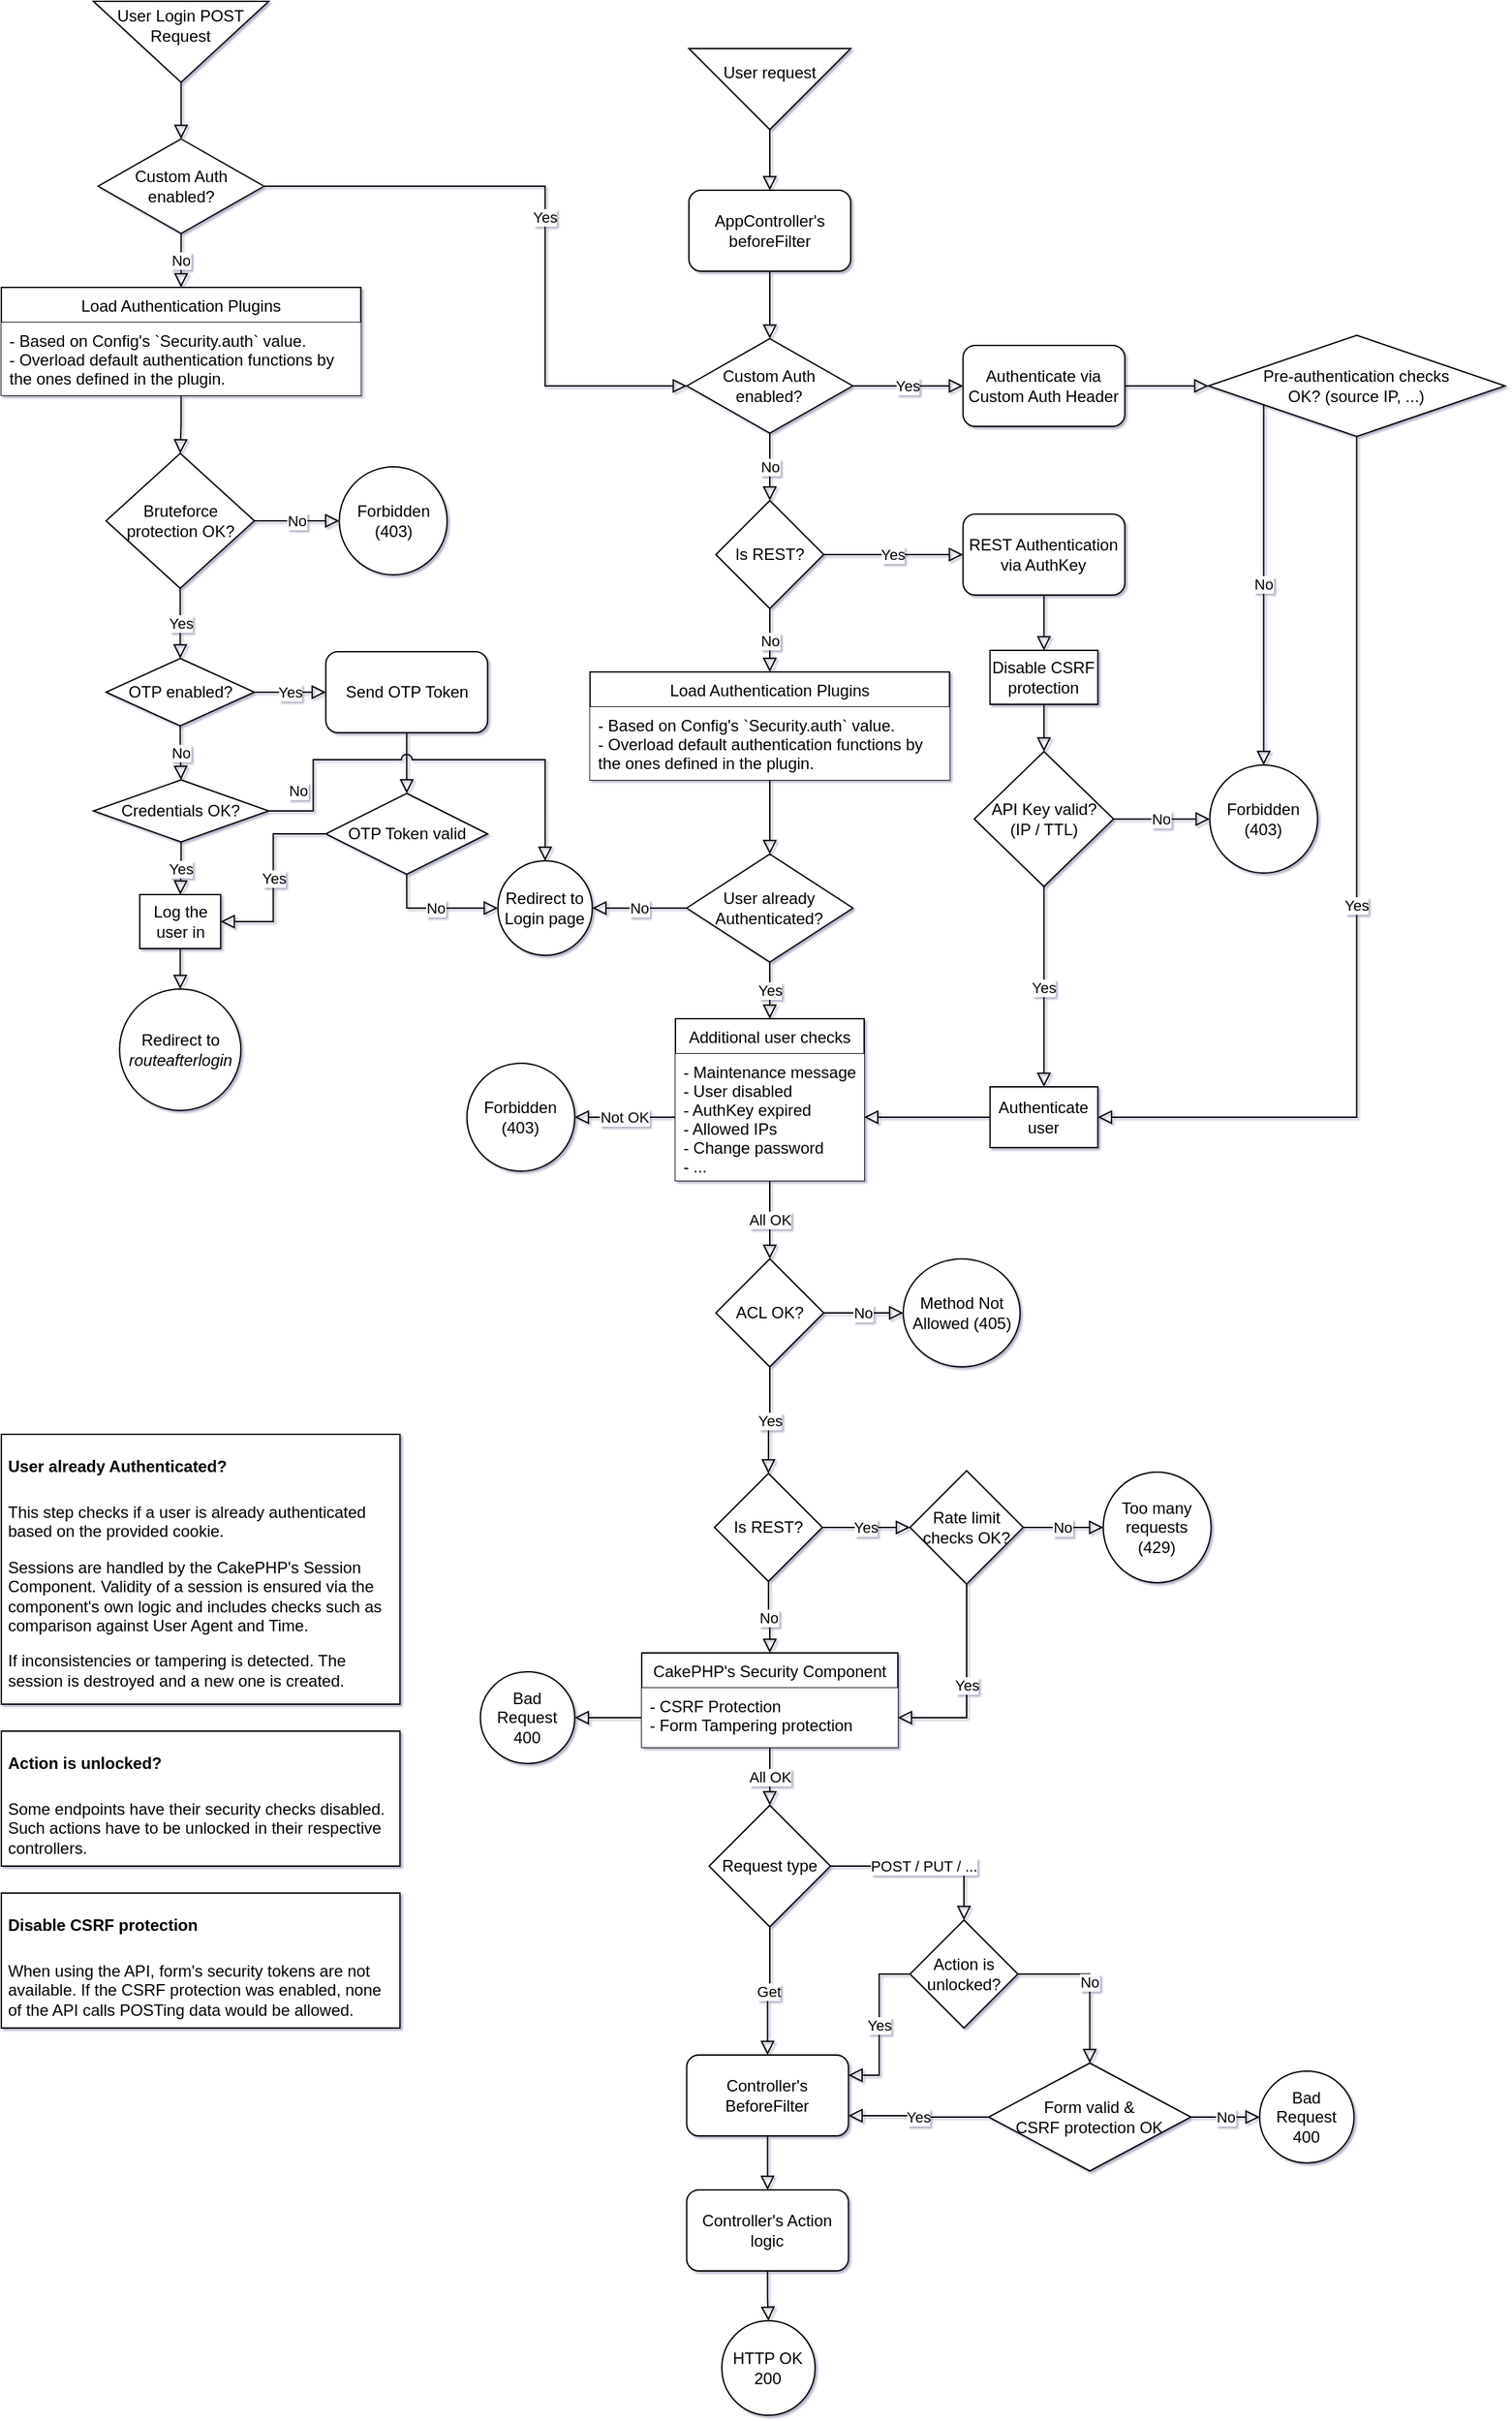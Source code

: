 <mxfile version="14.7.3" type="device"><diagram id="C5RBs43oDa-KdzZeNtuy" name="Page-1"><mxGraphModel dx="2755" dy="2078" grid="0" gridSize="10" guides="1" tooltips="1" connect="1" arrows="1" fold="1" page="0" pageScale="1" pageWidth="827" pageHeight="1169" math="0" shadow="1"><root><mxCell id="WIyWlLk6GJQsqaUBKTNV-0"/><mxCell id="WIyWlLk6GJQsqaUBKTNV-1" parent="WIyWlLk6GJQsqaUBKTNV-0"/><mxCell id="TFjPp0GjOGdTuKg0pBAI-93" value="Get" style="edgeStyle=orthogonalEdgeStyle;rounded=0;orthogonalLoop=1;jettySize=auto;html=1;entryX=0.5;entryY=0;entryDx=0;entryDy=0;endArrow=block;endFill=0;endSize=8;exitX=0.5;exitY=1;exitDx=0;exitDy=0;" parent="WIyWlLk6GJQsqaUBKTNV-1" source="TFjPp0GjOGdTuKg0pBAI-129" target="TFjPp0GjOGdTuKg0pBAI-11" edge="1"><mxGeometry relative="1" as="geometry"/></mxCell><mxCell id="TFjPp0GjOGdTuKg0pBAI-108" value="&lt;div&gt;POST / PUT / ...&lt;/div&gt;" style="edgeStyle=orthogonalEdgeStyle;rounded=0;orthogonalLoop=1;jettySize=auto;html=1;entryX=0.5;entryY=0;entryDx=0;entryDy=0;endArrow=block;endFill=0;endSize=8;exitX=1;exitY=0.5;exitDx=0;exitDy=0;" parent="WIyWlLk6GJQsqaUBKTNV-1" source="TFjPp0GjOGdTuKg0pBAI-129" target="TFjPp0GjOGdTuKg0pBAI-107" edge="1"><mxGeometry relative="1" as="geometry"/></mxCell><mxCell id="TFjPp0GjOGdTuKg0pBAI-136" style="edgeStyle=orthogonalEdgeStyle;rounded=0;orthogonalLoop=1;jettySize=auto;html=1;entryX=0.5;entryY=0;entryDx=0;entryDy=0;endArrow=block;endFill=0;endSize=8;" parent="WIyWlLk6GJQsqaUBKTNV-1" source="TFjPp0GjOGdTuKg0pBAI-11" target="TFjPp0GjOGdTuKg0pBAI-135" edge="1"><mxGeometry relative="1" as="geometry"/></mxCell><mxCell id="TFjPp0GjOGdTuKg0pBAI-11" value="Controller's BeforeFilter" style="rounded=1;whiteSpace=wrap;html=1;" parent="WIyWlLk6GJQsqaUBKTNV-1" vertex="1"><mxGeometry x="1358.32" y="1537" width="120" height="60" as="geometry"/></mxCell><mxCell id="TFjPp0GjOGdTuKg0pBAI-21" value="No" style="edgeStyle=orthogonalEdgeStyle;rounded=0;orthogonalLoop=1;jettySize=auto;html=1;exitX=1;exitY=0.5;exitDx=0;exitDy=0;entryX=0;entryY=0.5;entryDx=0;entryDy=0;endArrow=block;endFill=0;endSize=8;" parent="WIyWlLk6GJQsqaUBKTNV-1" source="TFjPp0GjOGdTuKg0pBAI-19" target="TFjPp0GjOGdTuKg0pBAI-131" edge="1"><mxGeometry relative="1" as="geometry"><mxPoint x="1813.32" y="1583" as="targetPoint"/></mxGeometry></mxCell><mxCell id="TFjPp0GjOGdTuKg0pBAI-94" value="Yes" style="edgeStyle=orthogonalEdgeStyle;rounded=0;orthogonalLoop=1;jettySize=auto;html=1;endArrow=block;endFill=0;endSize=8;entryX=1;entryY=0.75;entryDx=0;entryDy=0;" parent="WIyWlLk6GJQsqaUBKTNV-1" source="TFjPp0GjOGdTuKg0pBAI-19" target="TFjPp0GjOGdTuKg0pBAI-11" edge="1"><mxGeometry relative="1" as="geometry"><mxPoint x="1553.32" y="1597" as="targetPoint"/></mxGeometry></mxCell><mxCell id="TFjPp0GjOGdTuKg0pBAI-19" value="&lt;div&gt;Form valid &amp;amp; &lt;br&gt;&lt;/div&gt;&lt;div&gt;CSRF protection OK &lt;/div&gt;" style="rhombus;whiteSpace=wrap;html=1;" parent="WIyWlLk6GJQsqaUBKTNV-1" vertex="1"><mxGeometry x="1582.32" y="1543" width="150" height="80" as="geometry"/></mxCell><mxCell id="TFjPp0GjOGdTuKg0pBAI-29" style="edgeStyle=orthogonalEdgeStyle;rounded=0;orthogonalLoop=1;jettySize=auto;html=1;endArrow=block;endFill=0;endSize=8;" parent="WIyWlLk6GJQsqaUBKTNV-1" source="TFjPp0GjOGdTuKg0pBAI-27" target="TFjPp0GjOGdTuKg0pBAI-28" edge="1"><mxGeometry relative="1" as="geometry"/></mxCell><mxCell id="TFjPp0GjOGdTuKg0pBAI-27" value="&lt;div&gt;AppController's&lt;/div&gt;&lt;div&gt;beforeFilter&lt;br&gt;&lt;/div&gt;" style="rounded=1;whiteSpace=wrap;html=1;" parent="WIyWlLk6GJQsqaUBKTNV-1" vertex="1"><mxGeometry x="1359.99" y="155" width="120" height="60" as="geometry"/></mxCell><mxCell id="TFjPp0GjOGdTuKg0pBAI-31" value="Yes" style="edgeStyle=orthogonalEdgeStyle;rounded=0;orthogonalLoop=1;jettySize=auto;html=1;entryX=0;entryY=0.5;entryDx=0;entryDy=0;endArrow=block;endFill=0;endSize=8;" parent="WIyWlLk6GJQsqaUBKTNV-1" source="TFjPp0GjOGdTuKg0pBAI-28" target="TFjPp0GjOGdTuKg0pBAI-30" edge="1"><mxGeometry relative="1" as="geometry"/></mxCell><mxCell id="TFjPp0GjOGdTuKg0pBAI-37" value="No" style="edgeStyle=orthogonalEdgeStyle;rounded=0;orthogonalLoop=1;jettySize=auto;html=1;entryX=0.5;entryY=0;entryDx=0;entryDy=0;endArrow=block;endFill=0;endSize=8;" parent="WIyWlLk6GJQsqaUBKTNV-1" source="TFjPp0GjOGdTuKg0pBAI-28" target="TFjPp0GjOGdTuKg0pBAI-34" edge="1"><mxGeometry relative="1" as="geometry"/></mxCell><mxCell id="TFjPp0GjOGdTuKg0pBAI-28" value="Custom Auth enabled?" style="rhombus;whiteSpace=wrap;html=1;" parent="WIyWlLk6GJQsqaUBKTNV-1" vertex="1"><mxGeometry x="1358.49" y="265" width="123" height="70" as="geometry"/></mxCell><mxCell id="TFjPp0GjOGdTuKg0pBAI-96" style="edgeStyle=orthogonalEdgeStyle;rounded=0;orthogonalLoop=1;jettySize=auto;html=1;entryX=0;entryY=0.5;entryDx=0;entryDy=0;endArrow=block;endFill=0;endSize=8;" parent="WIyWlLk6GJQsqaUBKTNV-1" source="TFjPp0GjOGdTuKg0pBAI-30" target="TFjPp0GjOGdTuKg0pBAI-95" edge="1"><mxGeometry relative="1" as="geometry"/></mxCell><mxCell id="TFjPp0GjOGdTuKg0pBAI-30" value="Authenticate via Custom Auth Header" style="rounded=1;whiteSpace=wrap;html=1;" parent="WIyWlLk6GJQsqaUBKTNV-1" vertex="1"><mxGeometry x="1563.32" y="270" width="120" height="60" as="geometry"/></mxCell><mxCell id="TFjPp0GjOGdTuKg0pBAI-45" value="No" style="edgeStyle=orthogonalEdgeStyle;rounded=0;orthogonalLoop=1;jettySize=auto;html=1;exitX=1;exitY=0.5;exitDx=0;exitDy=0;entryX=0;entryY=0.5;entryDx=0;entryDy=0;endArrow=block;endFill=0;endSize=8;" parent="WIyWlLk6GJQsqaUBKTNV-1" source="TFjPp0GjOGdTuKg0pBAI-33" target="TFjPp0GjOGdTuKg0pBAI-115" edge="1"><mxGeometry relative="1" as="geometry"><mxPoint x="1733.32" y="621" as="targetPoint"/></mxGeometry></mxCell><mxCell id="TFjPp0GjOGdTuKg0pBAI-57" value="Yes" style="edgeStyle=orthogonalEdgeStyle;rounded=0;orthogonalLoop=1;jettySize=auto;html=1;exitX=0.5;exitY=1;exitDx=0;exitDy=0;entryX=0.5;entryY=0;entryDx=0;entryDy=0;endArrow=block;endFill=0;endSize=8;" parent="WIyWlLk6GJQsqaUBKTNV-1" source="TFjPp0GjOGdTuKg0pBAI-33" target="TFjPp0GjOGdTuKg0pBAI-56" edge="1"><mxGeometry relative="1" as="geometry"/></mxCell><mxCell id="TFjPp0GjOGdTuKg0pBAI-33" value="&lt;div&gt;API Key valid?&lt;/div&gt;&lt;div&gt;(IP / TTL)&lt;br&gt;&lt;/div&gt;" style="rhombus;whiteSpace=wrap;html=1;" parent="WIyWlLk6GJQsqaUBKTNV-1" vertex="1"><mxGeometry x="1571.66" y="571" width="103.33" height="100" as="geometry"/></mxCell><mxCell id="TFjPp0GjOGdTuKg0pBAI-36" value="Yes" style="edgeStyle=orthogonalEdgeStyle;rounded=0;orthogonalLoop=1;jettySize=auto;html=1;exitX=1;exitY=0.5;exitDx=0;exitDy=0;entryX=0;entryY=0.5;entryDx=0;entryDy=0;endArrow=block;endFill=0;endSize=8;" parent="WIyWlLk6GJQsqaUBKTNV-1" source="TFjPp0GjOGdTuKg0pBAI-34" target="TFjPp0GjOGdTuKg0pBAI-35" edge="1"><mxGeometry relative="1" as="geometry"/></mxCell><mxCell id="TFjPp0GjOGdTuKg0pBAI-47" value="No" style="edgeStyle=orthogonalEdgeStyle;rounded=0;orthogonalLoop=1;jettySize=auto;html=1;exitX=0.5;exitY=1;exitDx=0;exitDy=0;endArrow=block;endFill=0;endSize=8;" parent="WIyWlLk6GJQsqaUBKTNV-1" source="TFjPp0GjOGdTuKg0pBAI-34" target="TFjPp0GjOGdTuKg0pBAI-159" edge="1"><mxGeometry relative="1" as="geometry"><mxPoint x="1463.32" y="507" as="targetPoint"/></mxGeometry></mxCell><mxCell id="TFjPp0GjOGdTuKg0pBAI-34" value="&lt;div&gt;Is REST?&lt;/div&gt;" style="rhombus;whiteSpace=wrap;html=1;" parent="WIyWlLk6GJQsqaUBKTNV-1" vertex="1"><mxGeometry x="1379.99" y="385" width="80" height="80" as="geometry"/></mxCell><mxCell id="TFjPp0GjOGdTuKg0pBAI-40" style="edgeStyle=orthogonalEdgeStyle;rounded=0;orthogonalLoop=1;jettySize=auto;html=1;exitX=0.5;exitY=1;exitDx=0;exitDy=0;entryX=0.5;entryY=0;entryDx=0;entryDy=0;endArrow=block;endFill=0;endSize=8;" parent="WIyWlLk6GJQsqaUBKTNV-1" source="TFjPp0GjOGdTuKg0pBAI-35" target="TFjPp0GjOGdTuKg0pBAI-39" edge="1"><mxGeometry relative="1" as="geometry"/></mxCell><mxCell id="TFjPp0GjOGdTuKg0pBAI-35" value="&lt;div&gt;REST Authentication&lt;/div&gt;&lt;div&gt;via AuthKey&lt;br&gt;&lt;/div&gt;" style="rounded=1;whiteSpace=wrap;html=1;" parent="WIyWlLk6GJQsqaUBKTNV-1" vertex="1"><mxGeometry x="1563.32" y="395" width="120" height="60" as="geometry"/></mxCell><mxCell id="TFjPp0GjOGdTuKg0pBAI-43" style="edgeStyle=orthogonalEdgeStyle;rounded=0;orthogonalLoop=1;jettySize=auto;html=1;exitX=0.5;exitY=1;exitDx=0;exitDy=0;entryX=0.5;entryY=0;entryDx=0;entryDy=0;endArrow=block;endFill=0;endSize=8;" parent="WIyWlLk6GJQsqaUBKTNV-1" source="TFjPp0GjOGdTuKg0pBAI-39" target="TFjPp0GjOGdTuKg0pBAI-33" edge="1"><mxGeometry relative="1" as="geometry"/></mxCell><mxCell id="TFjPp0GjOGdTuKg0pBAI-39" value="Disable CSRF protection" style="rounded=0;whiteSpace=wrap;html=1;" parent="WIyWlLk6GJQsqaUBKTNV-1" vertex="1"><mxGeometry x="1583.32" y="496" width="80" height="40" as="geometry"/></mxCell><mxCell id="TFjPp0GjOGdTuKg0pBAI-51" value="No" style="edgeStyle=orthogonalEdgeStyle;rounded=0;orthogonalLoop=1;jettySize=auto;html=1;exitX=0;exitY=0.5;exitDx=0;exitDy=0;entryX=1;entryY=0.5;entryDx=0;entryDy=0;endArrow=block;endFill=0;endSize=8;" parent="WIyWlLk6GJQsqaUBKTNV-1" source="TFjPp0GjOGdTuKg0pBAI-48" target="TFjPp0GjOGdTuKg0pBAI-144" edge="1"><mxGeometry relative="1" as="geometry"><mxPoint x="1303.32" y="687" as="targetPoint"/></mxGeometry></mxCell><mxCell id="TFjPp0GjOGdTuKg0pBAI-53" value="Yes" style="edgeStyle=orthogonalEdgeStyle;rounded=0;orthogonalLoop=1;jettySize=auto;html=1;entryX=0.5;entryY=0;entryDx=0;entryDy=0;endArrow=block;endFill=0;endSize=8;" parent="WIyWlLk6GJQsqaUBKTNV-1" source="TFjPp0GjOGdTuKg0pBAI-48" target="TFjPp0GjOGdTuKg0pBAI-118" edge="1"><mxGeometry relative="1" as="geometry"><mxPoint x="1419.995" y="787" as="targetPoint"/></mxGeometry></mxCell><mxCell id="TFjPp0GjOGdTuKg0pBAI-48" value="User already Authenticated?" style="rhombus;whiteSpace=wrap;html=1;" parent="WIyWlLk6GJQsqaUBKTNV-1" vertex="1"><mxGeometry x="1358.32" y="647" width="123.33" height="80" as="geometry"/></mxCell><mxCell id="TFjPp0GjOGdTuKg0pBAI-58" style="edgeStyle=orthogonalEdgeStyle;rounded=0;orthogonalLoop=1;jettySize=auto;html=1;exitX=0;exitY=0.5;exitDx=0;exitDy=0;entryX=1;entryY=0.5;entryDx=0;entryDy=0;endArrow=block;endFill=0;endSize=8;" parent="WIyWlLk6GJQsqaUBKTNV-1" source="TFjPp0GjOGdTuKg0pBAI-56" target="TFjPp0GjOGdTuKg0pBAI-119" edge="1"><mxGeometry relative="1" as="geometry"><mxPoint x="1498.33" y="842" as="targetPoint"/></mxGeometry></mxCell><mxCell id="TFjPp0GjOGdTuKg0pBAI-56" value="Authenticate user" style="rounded=1;whiteSpace=wrap;html=1;arcSize=0;" parent="WIyWlLk6GJQsqaUBKTNV-1" vertex="1"><mxGeometry x="1583.33" y="819.5" width="79.99" height="45" as="geometry"/></mxCell><mxCell id="TFjPp0GjOGdTuKg0pBAI-64" value="Yes" style="edgeStyle=orthogonalEdgeStyle;rounded=0;orthogonalLoop=1;jettySize=auto;html=1;exitX=1;exitY=0.5;exitDx=0;exitDy=0;endArrow=block;endFill=0;endSize=8;entryX=0;entryY=0.5;entryDx=0;entryDy=0;" parent="WIyWlLk6GJQsqaUBKTNV-1" source="TFjPp0GjOGdTuKg0pBAI-61" target="TFjPp0GjOGdTuKg0pBAI-68" edge="1"><mxGeometry relative="1" as="geometry"><mxPoint x="1532.32" y="1126" as="targetPoint"/></mxGeometry></mxCell><mxCell id="TFjPp0GjOGdTuKg0pBAI-65" value="No" style="edgeStyle=orthogonalEdgeStyle;rounded=0;orthogonalLoop=1;jettySize=auto;html=1;entryX=0.5;entryY=0;entryDx=0;entryDy=0;endArrow=block;endFill=0;endSize=8;" parent="WIyWlLk6GJQsqaUBKTNV-1" source="TFjPp0GjOGdTuKg0pBAI-61" target="TFjPp0GjOGdTuKg0pBAI-149" edge="1"><mxGeometry relative="1" as="geometry"><mxPoint x="1417.655" y="1238" as="targetPoint"/></mxGeometry></mxCell><mxCell id="TFjPp0GjOGdTuKg0pBAI-61" value="&lt;div&gt;Is REST?&lt;/div&gt;" style="rhombus;whiteSpace=wrap;html=1;" parent="WIyWlLk6GJQsqaUBKTNV-1" vertex="1"><mxGeometry x="1378.98" y="1106" width="80" height="80" as="geometry"/></mxCell><mxCell id="TFjPp0GjOGdTuKg0pBAI-71" value="No" style="edgeStyle=orthogonalEdgeStyle;rounded=0;orthogonalLoop=1;jettySize=auto;html=1;entryX=0;entryY=0.5;entryDx=0;entryDy=0;endArrow=block;endFill=0;endSize=8;" parent="WIyWlLk6GJQsqaUBKTNV-1" source="TFjPp0GjOGdTuKg0pBAI-68" target="TFjPp0GjOGdTuKg0pBAI-126" edge="1"><mxGeometry relative="1" as="geometry"><mxPoint x="1662.32" y="1146" as="targetPoint"/></mxGeometry></mxCell><mxCell id="TFjPp0GjOGdTuKg0pBAI-154" value="Yes" style="edgeStyle=orthogonalEdgeStyle;rounded=0;orthogonalLoop=1;jettySize=auto;html=1;entryX=1;entryY=0.5;entryDx=0;entryDy=0;endArrow=block;endFill=0;endSize=8;" parent="WIyWlLk6GJQsqaUBKTNV-1" source="TFjPp0GjOGdTuKg0pBAI-68" target="TFjPp0GjOGdTuKg0pBAI-150" edge="1"><mxGeometry relative="1" as="geometry"/></mxCell><mxCell id="TFjPp0GjOGdTuKg0pBAI-68" value="Rate limit checks OK?" style="rhombus;whiteSpace=wrap;html=1;" parent="WIyWlLk6GJQsqaUBKTNV-1" vertex="1"><mxGeometry x="1523.98" y="1104" width="84" height="84" as="geometry"/></mxCell><mxCell id="TFjPp0GjOGdTuKg0pBAI-81" value="Yes" style="edgeStyle=orthogonalEdgeStyle;rounded=0;orthogonalLoop=1;jettySize=auto;html=1;entryX=0.5;entryY=0;entryDx=0;entryDy=0;endArrow=block;endFill=0;endSize=8;" parent="WIyWlLk6GJQsqaUBKTNV-1" source="TFjPp0GjOGdTuKg0pBAI-74" target="TFjPp0GjOGdTuKg0pBAI-80" edge="1"><mxGeometry relative="1" as="geometry"/></mxCell><mxCell id="TFjPp0GjOGdTuKg0pBAI-143" value="No" style="edgeStyle=orthogonalEdgeStyle;rounded=0;orthogonalLoop=1;jettySize=auto;html=1;entryX=0;entryY=0.5;entryDx=0;entryDy=0;endArrow=block;endFill=0;endSize=8;exitX=1;exitY=0.5;exitDx=0;exitDy=0;" parent="WIyWlLk6GJQsqaUBKTNV-1" source="TFjPp0GjOGdTuKg0pBAI-74" target="TFjPp0GjOGdTuKg0pBAI-142" edge="1"><mxGeometry relative="1" as="geometry"><mxPoint x="1047.68" y="400" as="sourcePoint"/></mxGeometry></mxCell><mxCell id="TFjPp0GjOGdTuKg0pBAI-74" value="Bruteforce protection OK?" style="rhombus;whiteSpace=wrap;html=1;" parent="WIyWlLk6GJQsqaUBKTNV-1" vertex="1"><mxGeometry x="927.68" y="350" width="110" height="100" as="geometry"/></mxCell><mxCell id="TFjPp0GjOGdTuKg0pBAI-83" value="Yes" style="edgeStyle=orthogonalEdgeStyle;rounded=0;orthogonalLoop=1;jettySize=auto;html=1;entryX=0;entryY=0.5;entryDx=0;entryDy=0;endArrow=block;endFill=0;endSize=8;exitX=1;exitY=0.5;exitDx=0;exitDy=0;" parent="WIyWlLk6GJQsqaUBKTNV-1" source="TFjPp0GjOGdTuKg0pBAI-80" target="TFjPp0GjOGdTuKg0pBAI-82" edge="1"><mxGeometry relative="1" as="geometry"><mxPoint x="1047.68" y="527" as="sourcePoint"/></mxGeometry></mxCell><mxCell id="TFjPp0GjOGdTuKg0pBAI-86" value="No" style="edgeStyle=orthogonalEdgeStyle;rounded=0;orthogonalLoop=1;jettySize=auto;html=1;endArrow=block;endFill=0;endSize=8;entryX=0.5;entryY=0;entryDx=0;entryDy=0;" parent="WIyWlLk6GJQsqaUBKTNV-1" source="TFjPp0GjOGdTuKg0pBAI-80" target="TFjPp0GjOGdTuKg0pBAI-175" edge="1"><mxGeometry relative="1" as="geometry"/></mxCell><mxCell id="TFjPp0GjOGdTuKg0pBAI-80" value="OTP enabled?" style="rhombus;whiteSpace=wrap;html=1;" parent="WIyWlLk6GJQsqaUBKTNV-1" vertex="1"><mxGeometry x="927.68" y="502" width="110" height="50" as="geometry"/></mxCell><mxCell id="TFjPp0GjOGdTuKg0pBAI-88" style="edgeStyle=orthogonalEdgeStyle;rounded=0;orthogonalLoop=1;jettySize=auto;html=1;entryX=0.5;entryY=0;entryDx=0;entryDy=0;endArrow=block;endFill=0;endSize=8;" parent="WIyWlLk6GJQsqaUBKTNV-1" source="TFjPp0GjOGdTuKg0pBAI-82" target="TFjPp0GjOGdTuKg0pBAI-87" edge="1"><mxGeometry relative="1" as="geometry"/></mxCell><mxCell id="TFjPp0GjOGdTuKg0pBAI-82" value="Send OTP Token" style="rounded=1;whiteSpace=wrap;html=1;" parent="WIyWlLk6GJQsqaUBKTNV-1" vertex="1"><mxGeometry x="1090.68" y="497" width="120" height="60" as="geometry"/></mxCell><mxCell id="TFjPp0GjOGdTuKg0pBAI-146" style="edgeStyle=orthogonalEdgeStyle;rounded=0;orthogonalLoop=1;jettySize=auto;html=1;entryX=0.5;entryY=0;entryDx=0;entryDy=0;endArrow=block;endFill=0;endSize=8;" parent="WIyWlLk6GJQsqaUBKTNV-1" source="TFjPp0GjOGdTuKg0pBAI-85" target="TFjPp0GjOGdTuKg0pBAI-145" edge="1"><mxGeometry relative="1" as="geometry"/></mxCell><mxCell id="TFjPp0GjOGdTuKg0pBAI-85" value="Log the user in" style="rounded=0;whiteSpace=wrap;html=1;" parent="WIyWlLk6GJQsqaUBKTNV-1" vertex="1"><mxGeometry x="952.68" y="677" width="60" height="40" as="geometry"/></mxCell><mxCell id="TFjPp0GjOGdTuKg0pBAI-89" value="Yes" style="edgeStyle=orthogonalEdgeStyle;rounded=0;orthogonalLoop=1;jettySize=auto;html=1;entryX=1;entryY=0.5;entryDx=0;entryDy=0;endArrow=block;endFill=0;endSize=8;" parent="WIyWlLk6GJQsqaUBKTNV-1" source="TFjPp0GjOGdTuKg0pBAI-87" target="TFjPp0GjOGdTuKg0pBAI-85" edge="1"><mxGeometry relative="1" as="geometry"><mxPoint x="1022.68" y="697" as="targetPoint"/></mxGeometry></mxCell><mxCell id="TFjPp0GjOGdTuKg0pBAI-90" value="No" style="edgeStyle=orthogonalEdgeStyle;rounded=0;orthogonalLoop=1;jettySize=auto;html=1;entryX=0;entryY=0.5;entryDx=0;entryDy=0;endArrow=block;endFill=0;endSize=8;exitX=0.5;exitY=1;exitDx=0;exitDy=0;" parent="WIyWlLk6GJQsqaUBKTNV-1" source="TFjPp0GjOGdTuKg0pBAI-87" target="TFjPp0GjOGdTuKg0pBAI-144" edge="1"><mxGeometry relative="1" as="geometry"><mxPoint x="1220.32" y="687" as="targetPoint"/></mxGeometry></mxCell><mxCell id="TFjPp0GjOGdTuKg0pBAI-87" value="OTP Token valid" style="rhombus;whiteSpace=wrap;html=1;" parent="WIyWlLk6GJQsqaUBKTNV-1" vertex="1"><mxGeometry x="1090.68" y="602" width="120" height="60" as="geometry"/></mxCell><mxCell id="TFjPp0GjOGdTuKg0pBAI-98" value="No" style="edgeStyle=orthogonalEdgeStyle;rounded=0;orthogonalLoop=1;jettySize=auto;html=1;entryX=0.5;entryY=0;entryDx=0;entryDy=0;endArrow=block;endFill=0;endSize=8;" parent="WIyWlLk6GJQsqaUBKTNV-1" source="TFjPp0GjOGdTuKg0pBAI-95" target="TFjPp0GjOGdTuKg0pBAI-115" edge="1"><mxGeometry relative="1" as="geometry"><mxPoint x="1821.32" y="422" as="sourcePoint"/><mxPoint x="1816.32" y="648.25" as="targetPoint"/><Array as="points"><mxPoint x="1786.32" y="507"/><mxPoint x="1786.32" y="507"/></Array></mxGeometry></mxCell><mxCell id="TFjPp0GjOGdTuKg0pBAI-99" value="Yes" style="edgeStyle=orthogonalEdgeStyle;rounded=0;orthogonalLoop=1;jettySize=auto;html=1;entryX=1;entryY=0.5;entryDx=0;entryDy=0;endArrow=block;endFill=0;endSize=8;" parent="WIyWlLk6GJQsqaUBKTNV-1" source="TFjPp0GjOGdTuKg0pBAI-95" target="TFjPp0GjOGdTuKg0pBAI-56" edge="1"><mxGeometry relative="1" as="geometry"><Array as="points"><mxPoint x="1855.32" y="842"/></Array></mxGeometry></mxCell><mxCell id="TFjPp0GjOGdTuKg0pBAI-95" value="&lt;div&gt;Pre-authentication checks&lt;/div&gt;&lt;div&gt;OK? (source IP, ...)&lt;/div&gt;" style="rhombus;whiteSpace=wrap;html=1;" parent="WIyWlLk6GJQsqaUBKTNV-1" vertex="1"><mxGeometry x="1745.32" y="262.5" width="220" height="75" as="geometry"/></mxCell><mxCell id="TFjPp0GjOGdTuKg0pBAI-106" value="Yes" style="edgeStyle=orthogonalEdgeStyle;rounded=0;orthogonalLoop=1;jettySize=auto;html=1;entryX=0.5;entryY=0;entryDx=0;entryDy=0;endArrow=block;endFill=0;endSize=8;" parent="WIyWlLk6GJQsqaUBKTNV-1" source="TFjPp0GjOGdTuKg0pBAI-101" target="TFjPp0GjOGdTuKg0pBAI-61" edge="1"><mxGeometry relative="1" as="geometry"/></mxCell><mxCell id="TFjPp0GjOGdTuKg0pBAI-124" value="No" style="edgeStyle=orthogonalEdgeStyle;rounded=0;orthogonalLoop=1;jettySize=auto;html=1;endArrow=block;endFill=0;endSize=8;" parent="WIyWlLk6GJQsqaUBKTNV-1" source="TFjPp0GjOGdTuKg0pBAI-101" target="TFjPp0GjOGdTuKg0pBAI-123" edge="1"><mxGeometry relative="1" as="geometry"/></mxCell><mxCell id="TFjPp0GjOGdTuKg0pBAI-101" value="&lt;div&gt;ACL OK?&lt;/div&gt;" style="rhombus;whiteSpace=wrap;html=1;" parent="WIyWlLk6GJQsqaUBKTNV-1" vertex="1"><mxGeometry x="1379.98" y="947" width="80" height="80" as="geometry"/></mxCell><mxCell id="TFjPp0GjOGdTuKg0pBAI-109" value="Yes" style="edgeStyle=orthogonalEdgeStyle;rounded=0;orthogonalLoop=1;jettySize=auto;html=1;entryX=1;entryY=0.25;entryDx=0;entryDy=0;endArrow=block;endFill=0;endSize=8;" parent="WIyWlLk6GJQsqaUBKTNV-1" source="TFjPp0GjOGdTuKg0pBAI-107" target="TFjPp0GjOGdTuKg0pBAI-11" edge="1"><mxGeometry relative="1" as="geometry"/></mxCell><mxCell id="TFjPp0GjOGdTuKg0pBAI-110" value="No" style="edgeStyle=orthogonalEdgeStyle;rounded=0;orthogonalLoop=1;jettySize=auto;html=1;entryX=0.5;entryY=0;entryDx=0;entryDy=0;endArrow=block;endFill=0;endSize=8;exitX=1;exitY=0.5;exitDx=0;exitDy=0;" parent="WIyWlLk6GJQsqaUBKTNV-1" source="TFjPp0GjOGdTuKg0pBAI-107" target="TFjPp0GjOGdTuKg0pBAI-19" edge="1"><mxGeometry relative="1" as="geometry"/></mxCell><mxCell id="TFjPp0GjOGdTuKg0pBAI-107" value="Action is unlocked?" style="rhombus;whiteSpace=wrap;html=1;" parent="WIyWlLk6GJQsqaUBKTNV-1" vertex="1"><mxGeometry x="1523.98" y="1437" width="80" height="80" as="geometry"/></mxCell><mxCell id="TFjPp0GjOGdTuKg0pBAI-114" style="edgeStyle=orthogonalEdgeStyle;rounded=0;orthogonalLoop=1;jettySize=auto;html=1;entryX=0.5;entryY=0;entryDx=0;entryDy=0;endArrow=block;endFill=0;endSize=8;" parent="WIyWlLk6GJQsqaUBKTNV-1" source="TFjPp0GjOGdTuKg0pBAI-113" target="TFjPp0GjOGdTuKg0pBAI-27" edge="1"><mxGeometry relative="1" as="geometry"/></mxCell><mxCell id="TFjPp0GjOGdTuKg0pBAI-113" value="User request" style="triangle;whiteSpace=wrap;html=1;rotation=90;horizontal=0;labelPosition=center;verticalLabelPosition=middle;align=center;verticalAlign=middle;spacingBottom=25;" parent="WIyWlLk6GJQsqaUBKTNV-1" vertex="1"><mxGeometry x="1390" y="20" width="60" height="120" as="geometry"/></mxCell><mxCell id="TFjPp0GjOGdTuKg0pBAI-115" value="Forbidden (403)" style="ellipse;whiteSpace=wrap;html=1;" parent="WIyWlLk6GJQsqaUBKTNV-1" vertex="1"><mxGeometry x="1746.32" y="581" width="80" height="80" as="geometry"/></mxCell><mxCell id="TFjPp0GjOGdTuKg0pBAI-125" value="All OK" style="edgeStyle=orthogonalEdgeStyle;rounded=0;orthogonalLoop=1;jettySize=auto;html=1;entryX=0.5;entryY=0;entryDx=0;entryDy=0;endArrow=block;endFill=0;endSize=8;" parent="WIyWlLk6GJQsqaUBKTNV-1" source="TFjPp0GjOGdTuKg0pBAI-118" target="TFjPp0GjOGdTuKg0pBAI-101" edge="1"><mxGeometry relative="1" as="geometry"/></mxCell><mxCell id="TFjPp0GjOGdTuKg0pBAI-118" value="Additional user checks" style="swimlane;fontStyle=0;childLayout=stackLayout;horizontal=1;startSize=26;horizontalStack=0;resizeParent=1;resizeParentMax=0;resizeLast=0;collapsible=1;marginBottom=0;" parent="WIyWlLk6GJQsqaUBKTNV-1" vertex="1"><mxGeometry x="1349.98" y="769" width="140" height="120" as="geometry"/></mxCell><mxCell id="TFjPp0GjOGdTuKg0pBAI-119" value="- Maintenance message&#xA;- User disabled&#xA;- AuthKey expired&#xA;- Allowed IPs&#xA;- Change password&#xA;- ...&#xA;" style="text;strokeColor=none;align=left;verticalAlign=top;spacingLeft=4;spacingRight=4;overflow=hidden;rotatable=0;points=[[0,0.5],[1,0.5]];portConstraint=eastwest;fillColor=#ffffff;" parent="TFjPp0GjOGdTuKg0pBAI-118" vertex="1"><mxGeometry y="26" width="140" height="94" as="geometry"/></mxCell><mxCell id="TFjPp0GjOGdTuKg0pBAI-123" value="Method Not Allowed (405)" style="ellipse;whiteSpace=wrap;html=1;" parent="WIyWlLk6GJQsqaUBKTNV-1" vertex="1"><mxGeometry x="1518.98" y="947" width="86.68" height="80" as="geometry"/></mxCell><mxCell id="TFjPp0GjOGdTuKg0pBAI-126" value="&lt;div&gt;Too many requests&lt;/div&gt;&lt;div&gt;(429)&lt;/div&gt;" style="ellipse;whiteSpace=wrap;html=1;" parent="WIyWlLk6GJQsqaUBKTNV-1" vertex="1"><mxGeometry x="1667.32" y="1105" width="80" height="82" as="geometry"/></mxCell><mxCell id="TFjPp0GjOGdTuKg0pBAI-129" value="Request type" style="rhombus;whiteSpace=wrap;html=1;" parent="WIyWlLk6GJQsqaUBKTNV-1" vertex="1"><mxGeometry x="1374.99" y="1352" width="90" height="90" as="geometry"/></mxCell><mxCell id="TFjPp0GjOGdTuKg0pBAI-131" value="&lt;span class=&quot;tabpanel-summary-value status&quot;&gt;Bad Request&lt;br&gt;400&lt;br&gt;&lt;/span&gt;" style="ellipse;whiteSpace=wrap;html=1;" parent="WIyWlLk6GJQsqaUBKTNV-1" vertex="1"><mxGeometry x="1783.32" y="1549" width="70" height="68" as="geometry"/></mxCell><mxCell id="TFjPp0GjOGdTuKg0pBAI-132" value="&lt;div&gt;HTTP OK&lt;/div&gt;&lt;div&gt;200&lt;br&gt;&lt;/div&gt;" style="ellipse;whiteSpace=wrap;html=1;" parent="WIyWlLk6GJQsqaUBKTNV-1" vertex="1"><mxGeometry x="1384.39" y="1734" width="69.22" height="70" as="geometry"/></mxCell><mxCell id="TFjPp0GjOGdTuKg0pBAI-138" style="edgeStyle=orthogonalEdgeStyle;rounded=0;orthogonalLoop=1;jettySize=auto;html=1;entryX=0.5;entryY=0;entryDx=0;entryDy=0;endArrow=block;endFill=0;endSize=8;" parent="WIyWlLk6GJQsqaUBKTNV-1" source="TFjPp0GjOGdTuKg0pBAI-135" target="TFjPp0GjOGdTuKg0pBAI-132" edge="1"><mxGeometry relative="1" as="geometry"/></mxCell><mxCell id="TFjPp0GjOGdTuKg0pBAI-135" value="&lt;div&gt;Controller's Action&lt;/div&gt;&lt;div&gt;logic&lt;br&gt;&lt;/div&gt;" style="rounded=1;whiteSpace=wrap;html=1;" parent="WIyWlLk6GJQsqaUBKTNV-1" vertex="1"><mxGeometry x="1358.32" y="1637" width="120" height="60" as="geometry"/></mxCell><mxCell id="TFjPp0GjOGdTuKg0pBAI-141" style="edgeStyle=orthogonalEdgeStyle;rounded=0;orthogonalLoop=1;jettySize=auto;html=1;entryX=0.5;entryY=0;entryDx=0;entryDy=0;endArrow=block;endFill=0;endSize=8;" parent="WIyWlLk6GJQsqaUBKTNV-1" source="TFjPp0GjOGdTuKg0pBAI-139" target="TFjPp0GjOGdTuKg0pBAI-168" edge="1"><mxGeometry relative="1" as="geometry"/></mxCell><mxCell id="TFjPp0GjOGdTuKg0pBAI-139" value="&lt;div&gt;User Login POST Request&lt;/div&gt;" style="triangle;whiteSpace=wrap;html=1;rotation=90;horizontal=0;labelPosition=center;verticalLabelPosition=middle;align=center;verticalAlign=middle;spacingBottom=25;" parent="WIyWlLk6GJQsqaUBKTNV-1" vertex="1"><mxGeometry x="953.32" y="-20" width="60" height="130" as="geometry"/></mxCell><mxCell id="TFjPp0GjOGdTuKg0pBAI-142" value="Forbidden (403)" style="ellipse;whiteSpace=wrap;html=1;" parent="WIyWlLk6GJQsqaUBKTNV-1" vertex="1"><mxGeometry x="1100.68" y="360" width="80" height="80" as="geometry"/></mxCell><mxCell id="TFjPp0GjOGdTuKg0pBAI-144" value="Redirect to Login page" style="ellipse;whiteSpace=wrap;html=1;" parent="WIyWlLk6GJQsqaUBKTNV-1" vertex="1"><mxGeometry x="1218.32" y="652" width="70" height="70" as="geometry"/></mxCell><mxCell id="TFjPp0GjOGdTuKg0pBAI-145" value="&lt;div&gt;Redirect to&lt;/div&gt;&lt;div&gt;&lt;i&gt;&lt;span&gt;&lt;span class=&quot;url-filename&quot;&gt;routeafterlogin&lt;/span&gt;&lt;/span&gt;&lt;/i&gt;&lt;/div&gt;" style="ellipse;whiteSpace=wrap;html=1;" parent="WIyWlLk6GJQsqaUBKTNV-1" vertex="1"><mxGeometry x="937.68" y="747" width="90" height="90" as="geometry"/></mxCell><mxCell id="TFjPp0GjOGdTuKg0pBAI-153" value="All OK" style="edgeStyle=orthogonalEdgeStyle;rounded=0;orthogonalLoop=1;jettySize=auto;html=1;entryX=0.5;entryY=0;entryDx=0;entryDy=0;endArrow=block;endFill=0;endSize=8;" parent="WIyWlLk6GJQsqaUBKTNV-1" source="TFjPp0GjOGdTuKg0pBAI-149" target="TFjPp0GjOGdTuKg0pBAI-129" edge="1"><mxGeometry relative="1" as="geometry"/></mxCell><mxCell id="TFjPp0GjOGdTuKg0pBAI-149" value="CakePHP's Security Component" style="swimlane;fontStyle=0;childLayout=stackLayout;horizontal=1;startSize=26;horizontalStack=0;resizeParent=1;resizeParentMax=0;resizeLast=0;collapsible=1;marginBottom=0;" parent="WIyWlLk6GJQsqaUBKTNV-1" vertex="1"><mxGeometry x="1324.98" y="1239" width="190" height="70" as="geometry"/></mxCell><mxCell id="TFjPp0GjOGdTuKg0pBAI-150" value="- CSRF Protection&#xA;- Form Tampering protection&#xA;" style="text;strokeColor=none;align=left;verticalAlign=top;spacingLeft=4;spacingRight=4;overflow=hidden;rotatable=0;points=[[0,0.5],[1,0.5]];portConstraint=eastwest;fillColor=#ffffff;" parent="TFjPp0GjOGdTuKg0pBAI-149" vertex="1"><mxGeometry y="26" width="190" height="44" as="geometry"/></mxCell><mxCell id="TFjPp0GjOGdTuKg0pBAI-155" value="Forbidden (403)" style="ellipse;whiteSpace=wrap;html=1;" parent="WIyWlLk6GJQsqaUBKTNV-1" vertex="1"><mxGeometry x="1195.32" y="802" width="80" height="80" as="geometry"/></mxCell><mxCell id="TFjPp0GjOGdTuKg0pBAI-156" value="Not OK" style="edgeStyle=orthogonalEdgeStyle;rounded=0;orthogonalLoop=1;jettySize=auto;html=1;entryX=1;entryY=0.5;entryDx=0;entryDy=0;endArrow=block;endFill=0;endSize=8;" parent="WIyWlLk6GJQsqaUBKTNV-1" source="TFjPp0GjOGdTuKg0pBAI-119" target="TFjPp0GjOGdTuKg0pBAI-155" edge="1"><mxGeometry relative="1" as="geometry"/></mxCell><mxCell id="TFjPp0GjOGdTuKg0pBAI-157" value="&lt;span class=&quot;tabpanel-summary-value status&quot;&gt;Bad Request&lt;br&gt;400&lt;br&gt;&lt;/span&gt;" style="ellipse;whiteSpace=wrap;html=1;" parent="WIyWlLk6GJQsqaUBKTNV-1" vertex="1"><mxGeometry x="1205.32" y="1253" width="70" height="68" as="geometry"/></mxCell><mxCell id="TFjPp0GjOGdTuKg0pBAI-158" style="edgeStyle=orthogonalEdgeStyle;rounded=0;orthogonalLoop=1;jettySize=auto;html=1;entryX=1;entryY=0.5;entryDx=0;entryDy=0;endArrow=block;endFill=0;endSize=8;" parent="WIyWlLk6GJQsqaUBKTNV-1" source="TFjPp0GjOGdTuKg0pBAI-150" target="TFjPp0GjOGdTuKg0pBAI-157" edge="1"><mxGeometry relative="1" as="geometry"/></mxCell><mxCell id="TFjPp0GjOGdTuKg0pBAI-163" style="edgeStyle=orthogonalEdgeStyle;rounded=0;orthogonalLoop=1;jettySize=auto;html=1;entryX=0.5;entryY=0;entryDx=0;entryDy=0;endArrow=block;endFill=0;endSize=8;" parent="WIyWlLk6GJQsqaUBKTNV-1" source="TFjPp0GjOGdTuKg0pBAI-159" target="TFjPp0GjOGdTuKg0pBAI-48" edge="1"><mxGeometry relative="1" as="geometry"/></mxCell><mxCell id="TFjPp0GjOGdTuKg0pBAI-159" value="Load Authentication Plugins" style="swimlane;fontStyle=0;childLayout=stackLayout;horizontal=1;startSize=26;horizontalStack=0;resizeParent=1;resizeParentMax=0;resizeLast=0;collapsible=1;marginBottom=0;" parent="WIyWlLk6GJQsqaUBKTNV-1" vertex="1"><mxGeometry x="1286.68" y="512" width="266.64" height="80" as="geometry"/></mxCell><mxCell id="TFjPp0GjOGdTuKg0pBAI-160" value="- Based on Config's `Security.auth` value.&#xA;- Overload default authentication functions by&#xA;the ones defined in the plugin.&#xA;" style="text;align=left;verticalAlign=top;spacingLeft=4;spacingRight=4;overflow=hidden;rotatable=0;points=[[0,0.5],[1,0.5]];portConstraint=eastwest;fillColor=#ffffff;" parent="TFjPp0GjOGdTuKg0pBAI-159" vertex="1"><mxGeometry y="26" width="266.64" height="54" as="geometry"/></mxCell><mxCell id="TFjPp0GjOGdTuKg0pBAI-169" value="Yes" style="edgeStyle=orthogonalEdgeStyle;rounded=0;orthogonalLoop=1;jettySize=auto;html=1;entryX=0;entryY=0.5;entryDx=0;entryDy=0;endArrow=block;endFill=0;endSize=8;" parent="WIyWlLk6GJQsqaUBKTNV-1" source="TFjPp0GjOGdTuKg0pBAI-168" target="TFjPp0GjOGdTuKg0pBAI-28" edge="1"><mxGeometry relative="1" as="geometry"><Array as="points"><mxPoint x="1253.32" y="152"/><mxPoint x="1253.32" y="300"/></Array></mxGeometry></mxCell><mxCell id="TFjPp0GjOGdTuKg0pBAI-172" value="No" style="edgeStyle=orthogonalEdgeStyle;rounded=0;orthogonalLoop=1;jettySize=auto;html=1;entryX=0.5;entryY=0;entryDx=0;entryDy=0;endArrow=block;endFill=0;endSize=8;" parent="WIyWlLk6GJQsqaUBKTNV-1" source="TFjPp0GjOGdTuKg0pBAI-168" target="TFjPp0GjOGdTuKg0pBAI-170" edge="1"><mxGeometry relative="1" as="geometry"/></mxCell><mxCell id="TFjPp0GjOGdTuKg0pBAI-168" value="Custom Auth enabled?" style="rhombus;whiteSpace=wrap;html=1;" parent="WIyWlLk6GJQsqaUBKTNV-1" vertex="1"><mxGeometry x="921.82" y="117" width="123" height="70" as="geometry"/></mxCell><mxCell id="TFjPp0GjOGdTuKg0pBAI-174" style="edgeStyle=orthogonalEdgeStyle;rounded=0;orthogonalLoop=1;jettySize=auto;html=1;endArrow=block;endFill=0;endSize=8;" parent="WIyWlLk6GJQsqaUBKTNV-1" source="TFjPp0GjOGdTuKg0pBAI-170" target="TFjPp0GjOGdTuKg0pBAI-74" edge="1"><mxGeometry relative="1" as="geometry"/></mxCell><mxCell id="TFjPp0GjOGdTuKg0pBAI-170" value="Load Authentication Plugins" style="swimlane;fontStyle=0;childLayout=stackLayout;horizontal=1;startSize=26;horizontalStack=0;resizeParent=1;resizeParentMax=0;resizeLast=0;collapsible=1;marginBottom=0;" parent="WIyWlLk6GJQsqaUBKTNV-1" vertex="1"><mxGeometry x="850.0" y="227" width="266.64" height="80" as="geometry"/></mxCell><mxCell id="TFjPp0GjOGdTuKg0pBAI-171" value="- Based on Config's `Security.auth` value.&#xA;- Overload default authentication functions by&#xA;the ones defined in the plugin.&#xA;" style="text;align=left;verticalAlign=top;spacingLeft=4;spacingRight=4;overflow=hidden;rotatable=0;points=[[0,0.5],[1,0.5]];portConstraint=eastwest;fillColor=#ffffff;" parent="TFjPp0GjOGdTuKg0pBAI-170" vertex="1"><mxGeometry y="26" width="266.64" height="54" as="geometry"/></mxCell><mxCell id="TFjPp0GjOGdTuKg0pBAI-176" value="&lt;div&gt;Yes&lt;/div&gt;" style="edgeStyle=orthogonalEdgeStyle;rounded=0;orthogonalLoop=1;jettySize=auto;html=1;entryX=0.5;entryY=0;entryDx=0;entryDy=0;endArrow=block;endFill=0;endSize=8;" parent="WIyWlLk6GJQsqaUBKTNV-1" source="TFjPp0GjOGdTuKg0pBAI-175" target="TFjPp0GjOGdTuKg0pBAI-85" edge="1"><mxGeometry relative="1" as="geometry"/></mxCell><mxCell id="TFjPp0GjOGdTuKg0pBAI-177" value="No" style="edgeStyle=orthogonalEdgeStyle;rounded=0;orthogonalLoop=1;jettySize=auto;html=1;entryX=0.5;entryY=0;entryDx=0;entryDy=0;endArrow=block;endFill=0;endSize=8;jumpStyle=arc;jumpSize=8;exitX=1;exitY=0.5;exitDx=0;exitDy=0;" parent="WIyWlLk6GJQsqaUBKTNV-1" source="TFjPp0GjOGdTuKg0pBAI-175" target="TFjPp0GjOGdTuKg0pBAI-144" edge="1"><mxGeometry x="-0.698" y="11" relative="1" as="geometry"><mxPoint x="1058.32" y="615" as="sourcePoint"/><mxPoint x="1255.32" y="652" as="targetPoint"/><Array as="points"><mxPoint x="1081.32" y="615"/><mxPoint x="1081.32" y="577"/><mxPoint x="1253.32" y="577"/></Array><mxPoint as="offset"/></mxGeometry></mxCell><mxCell id="TFjPp0GjOGdTuKg0pBAI-175" value="Credentials OK?" style="rhombus;whiteSpace=wrap;html=1;fillColor=#ffffff;" parent="WIyWlLk6GJQsqaUBKTNV-1" vertex="1"><mxGeometry x="918.32" y="592" width="130" height="46" as="geometry"/></mxCell><mxCell id="udYcz9wz8b-rkFd779si-4" value="&lt;h1&gt;&lt;font style=&quot;font-size: 12px&quot;&gt;User already Authenticated?&lt;/font&gt;&lt;/h1&gt;&lt;p&gt;This step checks if a user is already authenticated based on the provided cookie.&lt;/p&gt;&lt;p&gt;Sessions are handled by the CakePHP's Session Component. Validity of a session is ensured via the component's own logic and includes checks such as comparison against User Agent and Time.&lt;/p&gt;&lt;p&gt;If inconsistencies or tampering is detected. The session is destroyed and a new one is created.&lt;br&gt;&lt;/p&gt;" style="text;html=1;spacing=5;spacingTop=-20;whiteSpace=wrap;overflow=hidden;rounded=0;strokeColor=#000000;fillColor=#ffffff;" vertex="1" parent="WIyWlLk6GJQsqaUBKTNV-1"><mxGeometry x="850" y="1077" width="295.68" height="200" as="geometry"/></mxCell><mxCell id="udYcz9wz8b-rkFd779si-6" value="&lt;h1&gt;&lt;font style=&quot;font-size: 12px&quot;&gt;Action is unlocked?&lt;/font&gt;&lt;/h1&gt;&lt;p&gt;Some endpoints have their security checks disabled. Such actions have to be unlocked in their respective controllers.&lt;/p&gt;&lt;p&gt;Example: Search forms&lt;br&gt;&lt;/p&gt;" style="text;html=1;spacing=5;spacingTop=-20;whiteSpace=wrap;overflow=hidden;rounded=0;strokeColor=#000000;fillColor=#ffffff;" vertex="1" parent="WIyWlLk6GJQsqaUBKTNV-1"><mxGeometry x="850" y="1297" width="295.68" height="100" as="geometry"/></mxCell><mxCell id="udYcz9wz8b-rkFd779si-7" value="&lt;h1&gt;&lt;font style=&quot;font-size: 12px&quot;&gt;Disable CSRF protection&lt;/font&gt;&lt;/h1&gt;&lt;p&gt;When using the API, form's security tokens are not available. If the CSRF protection was enabled, none of the API calls POSTing data would be allowed.&lt;br&gt;&lt;/p&gt;" style="text;html=1;spacing=5;spacingTop=-20;whiteSpace=wrap;overflow=hidden;rounded=0;strokeColor=#000000;fillColor=#ffffff;" vertex="1" parent="WIyWlLk6GJQsqaUBKTNV-1"><mxGeometry x="850" y="1417" width="295.68" height="100" as="geometry"/></mxCell></root></mxGraphModel></diagram></mxfile>